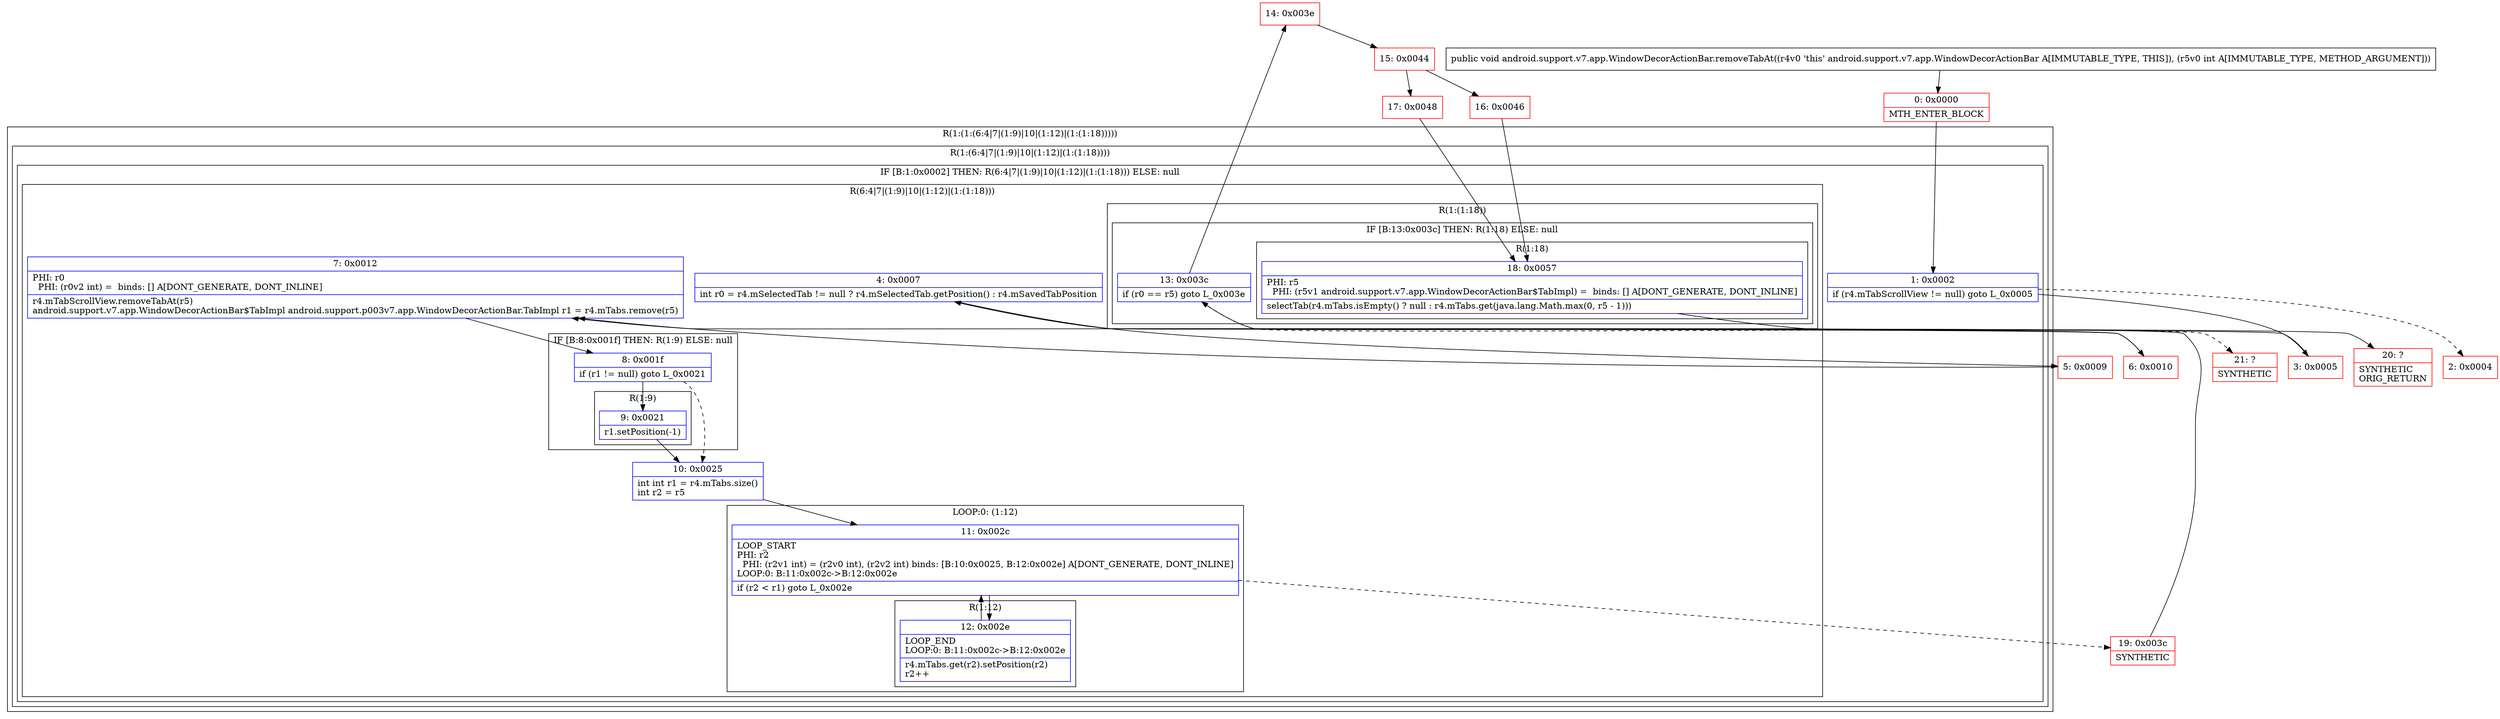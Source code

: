 digraph "CFG forandroid.support.v7.app.WindowDecorActionBar.removeTabAt(I)V" {
subgraph cluster_Region_1626920278 {
label = "R(1:(1:(6:4|7|(1:9)|10|(1:12)|(1:(1:18)))))";
node [shape=record,color=blue];
subgraph cluster_Region_979484837 {
label = "R(1:(6:4|7|(1:9)|10|(1:12)|(1:(1:18))))";
node [shape=record,color=blue];
subgraph cluster_IfRegion_1840379461 {
label = "IF [B:1:0x0002] THEN: R(6:4|7|(1:9)|10|(1:12)|(1:(1:18))) ELSE: null";
node [shape=record,color=blue];
Node_1 [shape=record,label="{1\:\ 0x0002|if (r4.mTabScrollView != null) goto L_0x0005\l}"];
subgraph cluster_Region_1794431378 {
label = "R(6:4|7|(1:9)|10|(1:12)|(1:(1:18)))";
node [shape=record,color=blue];
Node_4 [shape=record,label="{4\:\ 0x0007|int r0 = r4.mSelectedTab != null ? r4.mSelectedTab.getPosition() : r4.mSavedTabPosition\l}"];
Node_7 [shape=record,label="{7\:\ 0x0012|PHI: r0 \l  PHI: (r0v2 int) =  binds: [] A[DONT_GENERATE, DONT_INLINE]\l|r4.mTabScrollView.removeTabAt(r5)\landroid.support.v7.app.WindowDecorActionBar$TabImpl android.support.p003v7.app.WindowDecorActionBar.TabImpl r1 = r4.mTabs.remove(r5)\l}"];
subgraph cluster_IfRegion_1186729687 {
label = "IF [B:8:0x001f] THEN: R(1:9) ELSE: null";
node [shape=record,color=blue];
Node_8 [shape=record,label="{8\:\ 0x001f|if (r1 != null) goto L_0x0021\l}"];
subgraph cluster_Region_122001079 {
label = "R(1:9)";
node [shape=record,color=blue];
Node_9 [shape=record,label="{9\:\ 0x0021|r1.setPosition(\-1)\l}"];
}
}
Node_10 [shape=record,label="{10\:\ 0x0025|int int r1 = r4.mTabs.size()\lint r2 = r5\l}"];
subgraph cluster_LoopRegion_1261561732 {
label = "LOOP:0: (1:12)";
node [shape=record,color=blue];
Node_11 [shape=record,label="{11\:\ 0x002c|LOOP_START\lPHI: r2 \l  PHI: (r2v1 int) = (r2v0 int), (r2v2 int) binds: [B:10:0x0025, B:12:0x002e] A[DONT_GENERATE, DONT_INLINE]\lLOOP:0: B:11:0x002c\-\>B:12:0x002e\l|if (r2 \< r1) goto L_0x002e\l}"];
subgraph cluster_Region_2114100627 {
label = "R(1:12)";
node [shape=record,color=blue];
Node_12 [shape=record,label="{12\:\ 0x002e|LOOP_END\lLOOP:0: B:11:0x002c\-\>B:12:0x002e\l|r4.mTabs.get(r2).setPosition(r2)\lr2++\l}"];
}
}
subgraph cluster_Region_1085731295 {
label = "R(1:(1:18))";
node [shape=record,color=blue];
subgraph cluster_IfRegion_1202607364 {
label = "IF [B:13:0x003c] THEN: R(1:18) ELSE: null";
node [shape=record,color=blue];
Node_13 [shape=record,label="{13\:\ 0x003c|if (r0 == r5) goto L_0x003e\l}"];
subgraph cluster_Region_1715654394 {
label = "R(1:18)";
node [shape=record,color=blue];
Node_18 [shape=record,label="{18\:\ 0x0057|PHI: r5 \l  PHI: (r5v1 android.support.v7.app.WindowDecorActionBar$TabImpl) =  binds: [] A[DONT_GENERATE, DONT_INLINE]\l|selectTab(r4.mTabs.isEmpty() ? null : r4.mTabs.get(java.lang.Math.max(0, r5 \- 1)))\l}"];
}
}
}
}
}
}
}
Node_0 [shape=record,color=red,label="{0\:\ 0x0000|MTH_ENTER_BLOCK\l}"];
Node_2 [shape=record,color=red,label="{2\:\ 0x0004}"];
Node_3 [shape=record,color=red,label="{3\:\ 0x0005}"];
Node_5 [shape=record,color=red,label="{5\:\ 0x0009}"];
Node_6 [shape=record,color=red,label="{6\:\ 0x0010}"];
Node_14 [shape=record,color=red,label="{14\:\ 0x003e}"];
Node_15 [shape=record,color=red,label="{15\:\ 0x0044}"];
Node_16 [shape=record,color=red,label="{16\:\ 0x0046}"];
Node_17 [shape=record,color=red,label="{17\:\ 0x0048}"];
Node_19 [shape=record,color=red,label="{19\:\ 0x003c|SYNTHETIC\l}"];
Node_20 [shape=record,color=red,label="{20\:\ ?|SYNTHETIC\lORIG_RETURN\l}"];
Node_21 [shape=record,color=red,label="{21\:\ ?|SYNTHETIC\l}"];
MethodNode[shape=record,label="{public void android.support.v7.app.WindowDecorActionBar.removeTabAt((r4v0 'this' android.support.v7.app.WindowDecorActionBar A[IMMUTABLE_TYPE, THIS]), (r5v0 int A[IMMUTABLE_TYPE, METHOD_ARGUMENT])) }"];
MethodNode -> Node_0;
Node_1 -> Node_2[style=dashed];
Node_1 -> Node_3;
Node_4 -> Node_5;
Node_4 -> Node_6;
Node_7 -> Node_8;
Node_8 -> Node_9;
Node_8 -> Node_10[style=dashed];
Node_9 -> Node_10;
Node_10 -> Node_11;
Node_11 -> Node_12;
Node_11 -> Node_19[style=dashed];
Node_12 -> Node_11;
Node_13 -> Node_14;
Node_13 -> Node_21[style=dashed];
Node_18 -> Node_20;
Node_0 -> Node_1;
Node_3 -> Node_4;
Node_5 -> Node_7;
Node_6 -> Node_7;
Node_14 -> Node_15;
Node_15 -> Node_16;
Node_15 -> Node_17;
Node_16 -> Node_18;
Node_17 -> Node_18;
Node_19 -> Node_13;
}


